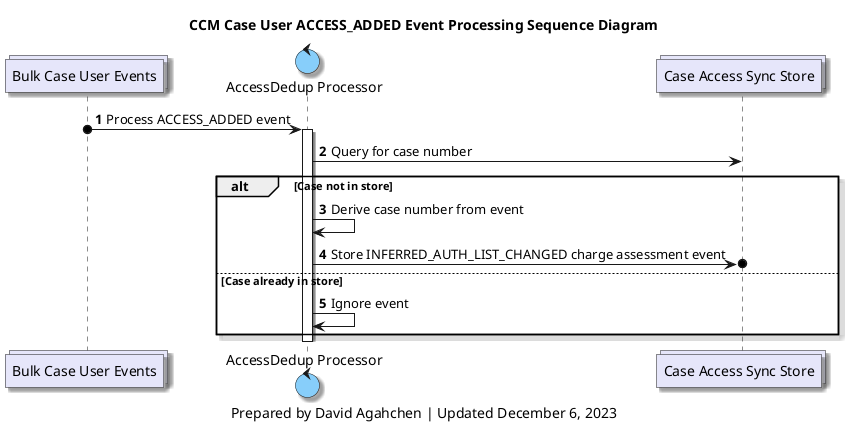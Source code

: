 @startuml
'hide footbox

skinparam Shadowing true
skinparam CollectionsBackgroundColor Lavender
skinparam ControlBackgroundColor LightSkyBlue
skinparam BoundaryBackgroundColor LightGrey

/' 
Available colours
https://plantuml-documentation.readthedocs.io/en/latest/formatting/color-names.html
'/

collections bulk_case_users_topic as "Bulk Case User Events"
control accessdedup_processor as "AccessDedup Processor"
collections case_access_sync_store as "Case Access Sync Store"

title
CCM Case User ACCESS_ADDED Event Processing Sequence Diagram
end title

autonumber

bulk_case_users_topic o-> accessdedup_processor : Process ACCESS_ADDED event
activate accessdedup_processor

accessdedup_processor -> case_access_sync_store: Query for case number

alt Case not in store
    accessdedup_processor -> accessdedup_processor: Derive case number from event
    accessdedup_processor ->o case_access_sync_store: Store INFERRED_AUTH_LIST_CHANGED charge assessment event
else Case already in store
    accessdedup_processor -> accessdedup_processor: Ignore event
end

deactivate accessdedup_processor

caption
Prepared by David Agahchen | Updated December 6, 2023
end caption
@enduml